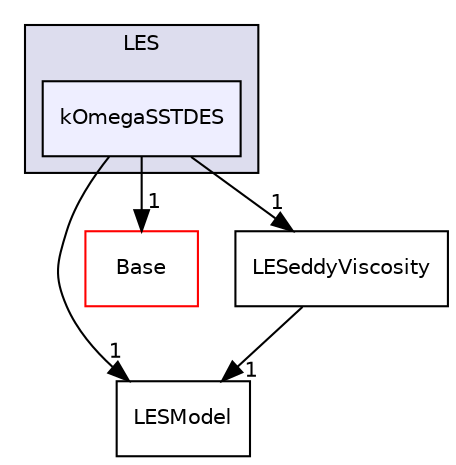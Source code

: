 digraph "src/TurbulenceModels/turbulenceModels/LES/kOmegaSSTDES" {
  bgcolor=transparent;
  compound=true
  node [ fontsize="10", fontname="Helvetica"];
  edge [ labelfontsize="10", labelfontname="Helvetica"];
  subgraph clusterdir_9fc1e48ca755258281286cef4f8e0bec {
    graph [ bgcolor="#ddddee", pencolor="black", label="LES" fontname="Helvetica", fontsize="10", URL="dir_9fc1e48ca755258281286cef4f8e0bec.html"]
  dir_0444b946b7e062957ae0309c35e73054 [shape=box, label="kOmegaSSTDES", style="filled", fillcolor="#eeeeff", pencolor="black", URL="dir_0444b946b7e062957ae0309c35e73054.html"];
  }
  dir_94eb6700438052f81c716d2ea2d30c0a [shape=box label="LESModel" URL="dir_94eb6700438052f81c716d2ea2d30c0a.html"];
  dir_3832ed45651eb26efa0c13129dbd5167 [shape=box label="Base" color="red" URL="dir_3832ed45651eb26efa0c13129dbd5167.html"];
  dir_59a443f63c1732c08799bcf8a4fd11ae [shape=box label="LESeddyViscosity" URL="dir_59a443f63c1732c08799bcf8a4fd11ae.html"];
  dir_0444b946b7e062957ae0309c35e73054->dir_94eb6700438052f81c716d2ea2d30c0a [headlabel="1", labeldistance=1.5 headhref="dir_003104_003119.html"];
  dir_0444b946b7e062957ae0309c35e73054->dir_3832ed45651eb26efa0c13129dbd5167 [headlabel="1", labeldistance=1.5 headhref="dir_003104_003071.html"];
  dir_0444b946b7e062957ae0309c35e73054->dir_59a443f63c1732c08799bcf8a4fd11ae [headlabel="1", labeldistance=1.5 headhref="dir_003104_003113.html"];
  dir_59a443f63c1732c08799bcf8a4fd11ae->dir_94eb6700438052f81c716d2ea2d30c0a [headlabel="1", labeldistance=1.5 headhref="dir_003113_003119.html"];
}
